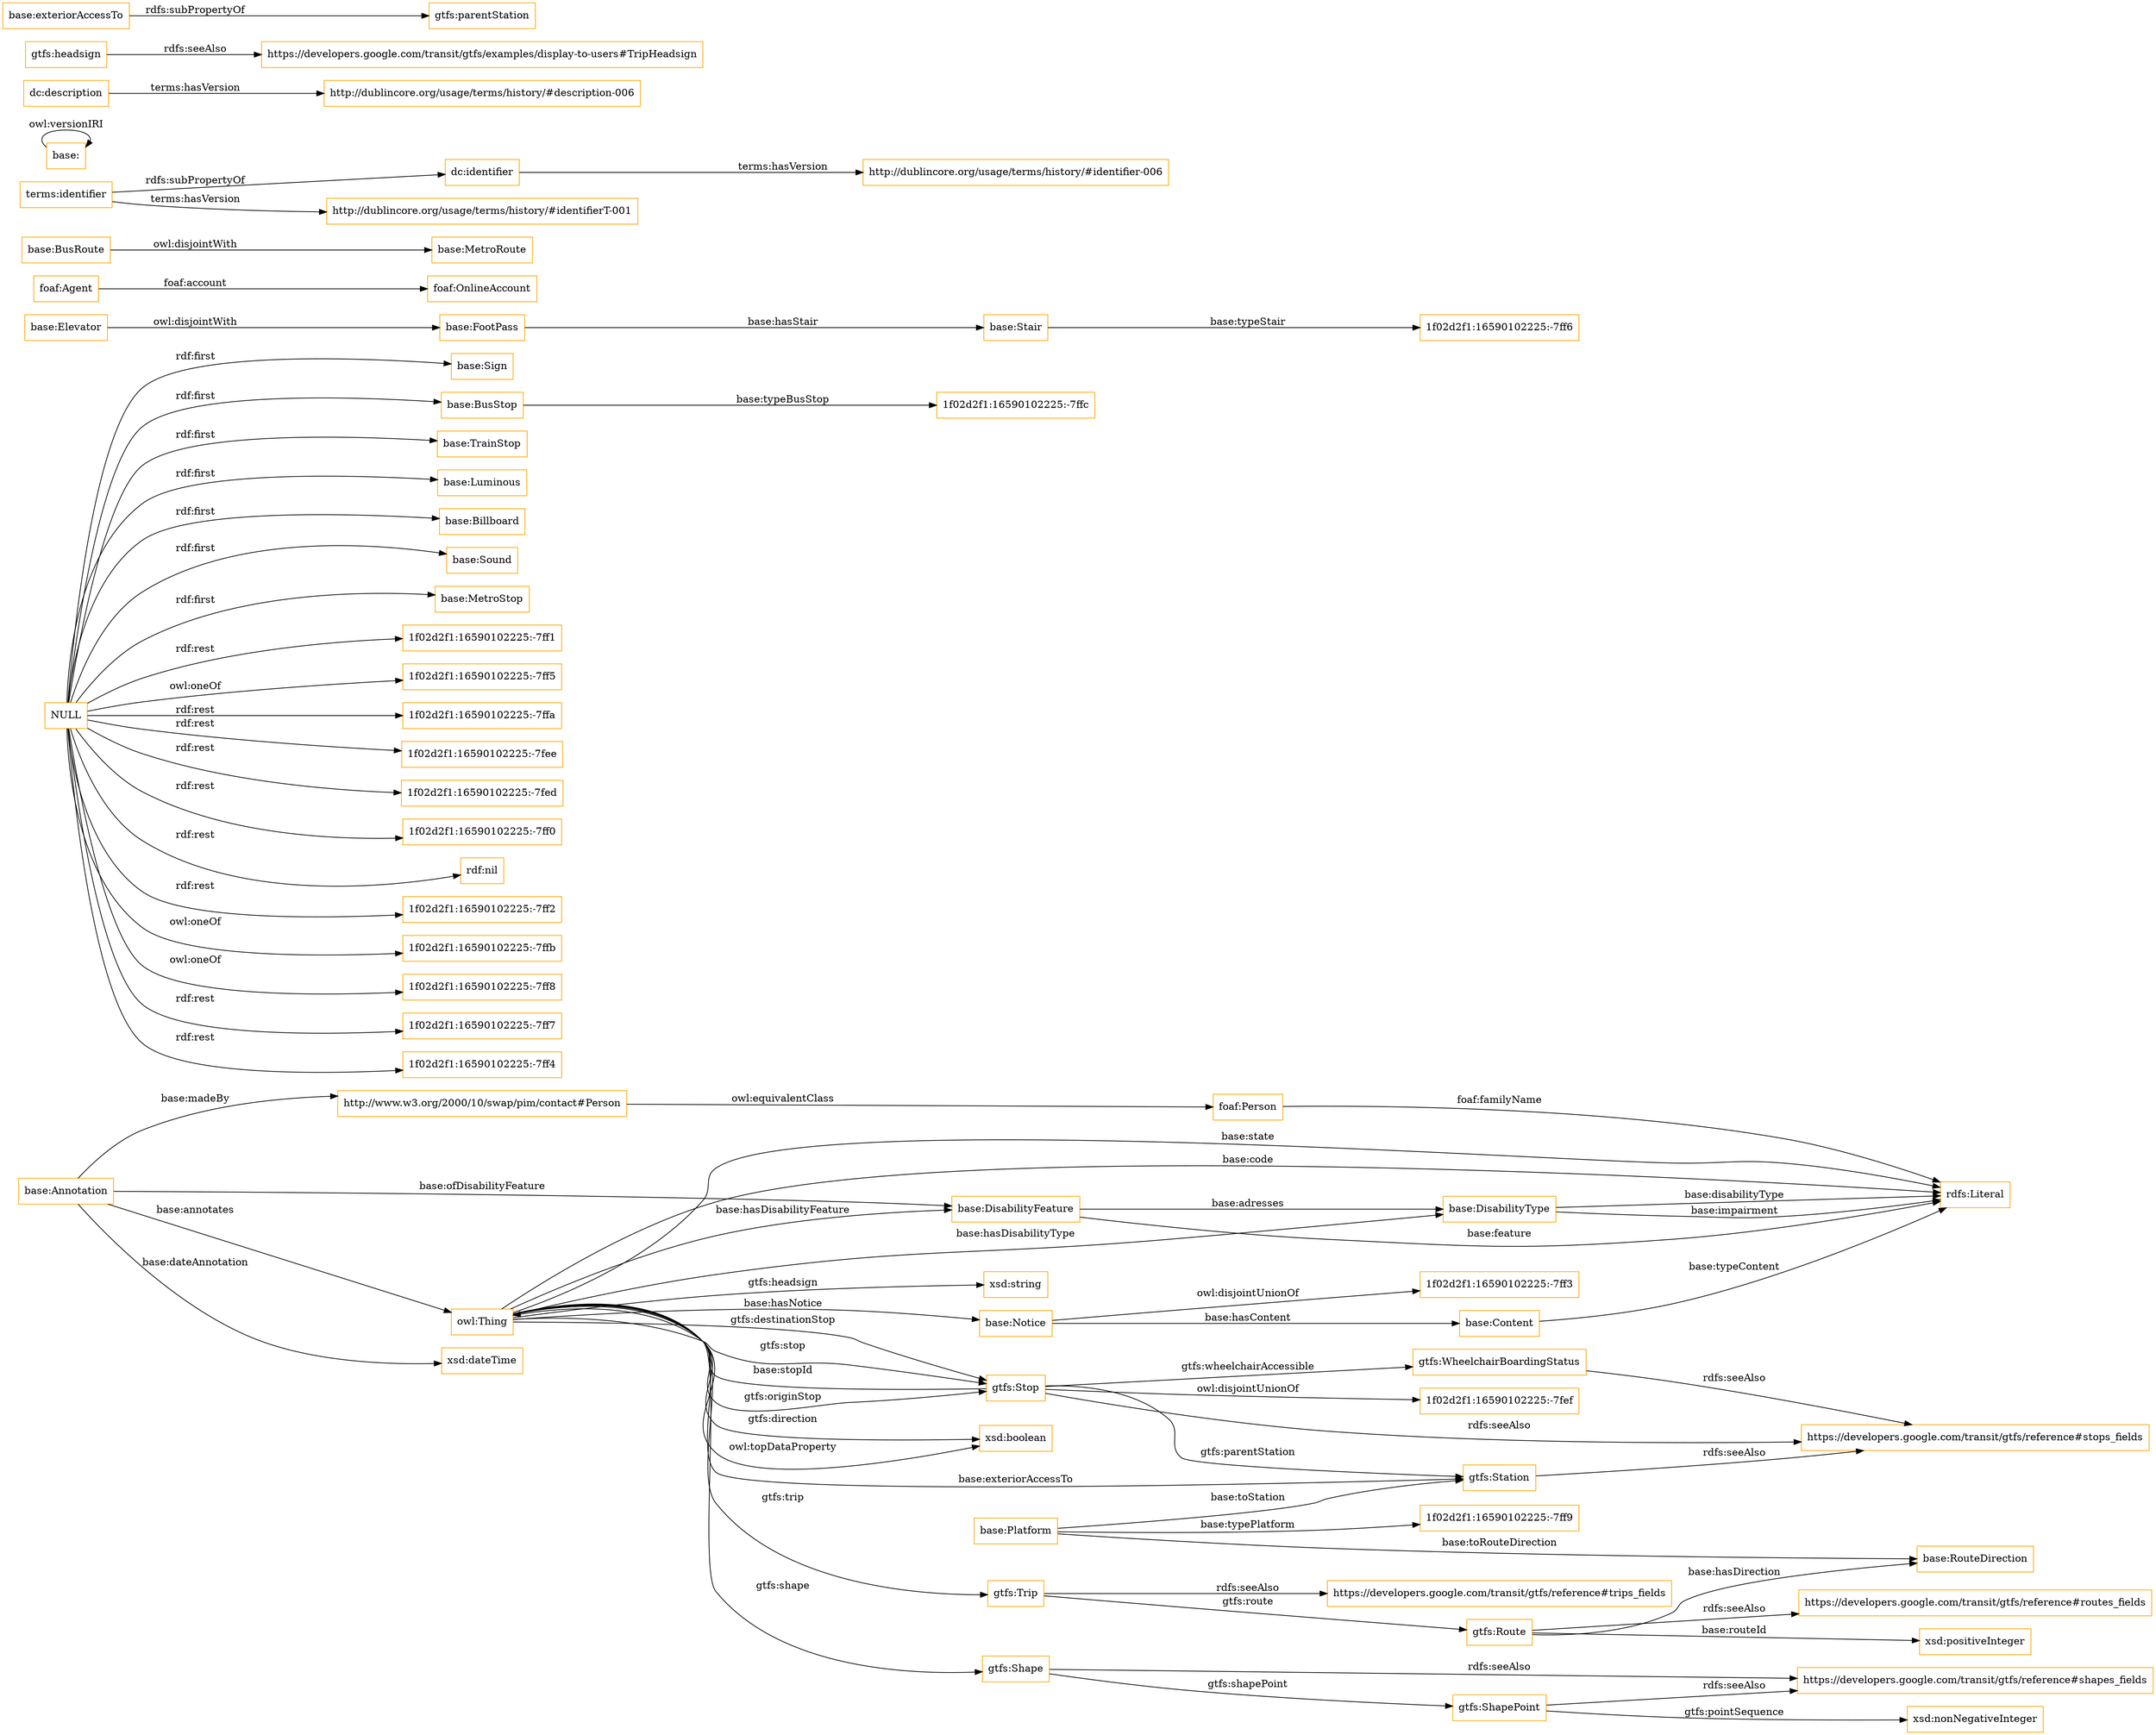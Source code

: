 digraph ar2dtool_diagram { 
rankdir=LR;
size="1501"
node [shape = rectangle, color="orange"]; "base:Annotation" "base:Sign" "http://www.w3.org/2000/10/swap/pim/contact#Person" "base:Elevator" "foaf:Agent" "base:Stair" "gtfs:Station" "base:BusStop" "base:DisabilityFeature" "base:BusRoute" "base:Platform" "base:Content" "gtfs:WheelchairBoardingStatus" "base:TrainStop" "base:Luminous" "base:Billboard" "gtfs:Shape" "base:RouteDirection" "foaf:OnlineAccount" "gtfs:Trip" "base:Sound" "base:MetroStop" "base:Notice" "base:FootPass" "foaf:Person" "gtfs:Stop" "gtfs:ShapePoint" "base:MetroRoute" "gtfs:Route" "base:DisabilityType" ; /*classes style*/
	"gtfs:Shape" -> "https://developers.google.com/transit/gtfs/reference#shapes_fields" [ label = "rdfs:seeAlso" ];
	"dc:identifier" -> "http://dublincore.org/usage/terms/history/#identifier-006" [ label = "terms:hasVersion" ];
	"gtfs:ShapePoint" -> "https://developers.google.com/transit/gtfs/reference#shapes_fields" [ label = "rdfs:seeAlso" ];
	"gtfs:Trip" -> "https://developers.google.com/transit/gtfs/reference#trips_fields" [ label = "rdfs:seeAlso" ];
	"base:" -> "base:" [ label = "owl:versionIRI" ];
	"dc:description" -> "http://dublincore.org/usage/terms/history/#description-006" [ label = "terms:hasVersion" ];
	"gtfs:headsign" -> "https://developers.google.com/transit/gtfs/examples/display-to-users#TripHeadsign" [ label = "rdfs:seeAlso" ];
	"base:exteriorAccessTo" -> "gtfs:parentStation" [ label = "rdfs:subPropertyOf" ];
	"terms:identifier" -> "dc:identifier" [ label = "rdfs:subPropertyOf" ];
	"terms:identifier" -> "http://dublincore.org/usage/terms/history/#identifierT-001" [ label = "terms:hasVersion" ];
	"gtfs:Stop" -> "https://developers.google.com/transit/gtfs/reference#stops_fields" [ label = "rdfs:seeAlso" ];
	"gtfs:Stop" -> "1f02d2f1:16590102225:-7fef" [ label = "owl:disjointUnionOf" ];
	"base:Elevator" -> "base:FootPass" [ label = "owl:disjointWith" ];
	"gtfs:Station" -> "https://developers.google.com/transit/gtfs/reference#stops_fields" [ label = "rdfs:seeAlso" ];
	"NULL" -> "1f02d2f1:16590102225:-7ff1" [ label = "rdf:rest" ];
	"NULL" -> "1f02d2f1:16590102225:-7ff5" [ label = "owl:oneOf" ];
	"NULL" -> "1f02d2f1:16590102225:-7ffa" [ label = "rdf:rest" ];
	"NULL" -> "1f02d2f1:16590102225:-7fee" [ label = "rdf:rest" ];
	"NULL" -> "1f02d2f1:16590102225:-7fed" [ label = "rdf:rest" ];
	"NULL" -> "base:BusStop" [ label = "rdf:first" ];
	"NULL" -> "1f02d2f1:16590102225:-7ff0" [ label = "rdf:rest" ];
	"NULL" -> "base:Luminous" [ label = "rdf:first" ];
	"NULL" -> "base:Billboard" [ label = "rdf:first" ];
	"NULL" -> "base:Sound" [ label = "rdf:first" ];
	"NULL" -> "base:Sign" [ label = "rdf:first" ];
	"NULL" -> "base:MetroStop" [ label = "rdf:first" ];
	"NULL" -> "rdf:nil" [ label = "rdf:rest" ];
	"NULL" -> "1f02d2f1:16590102225:-7ff2" [ label = "rdf:rest" ];
	"NULL" -> "1f02d2f1:16590102225:-7ffb" [ label = "owl:oneOf" ];
	"NULL" -> "1f02d2f1:16590102225:-7ff8" [ label = "owl:oneOf" ];
	"NULL" -> "base:TrainStop" [ label = "rdf:first" ];
	"NULL" -> "1f02d2f1:16590102225:-7ff7" [ label = "rdf:rest" ];
	"NULL" -> "1f02d2f1:16590102225:-7ff4" [ label = "rdf:rest" ];
	"base:BusRoute" -> "base:MetroRoute" [ label = "owl:disjointWith" ];
	"http://www.w3.org/2000/10/swap/pim/contact#Person" -> "foaf:Person" [ label = "owl:equivalentClass" ];
	"base:Notice" -> "1f02d2f1:16590102225:-7ff3" [ label = "owl:disjointUnionOf" ];
	"gtfs:Route" -> "https://developers.google.com/transit/gtfs/reference#routes_fields" [ label = "rdfs:seeAlso" ];
	"gtfs:WheelchairBoardingStatus" -> "https://developers.google.com/transit/gtfs/reference#stops_fields" [ label = "rdfs:seeAlso" ];
	"base:BusStop" -> "1f02d2f1:16590102225:-7ffc" [ label = "base:typeBusStop" ];
	"base:DisabilityType" -> "rdfs:Literal" [ label = "base:disabilityType" ];
	"owl:Thing" -> "base:DisabilityType" [ label = "base:hasDisabilityType" ];
	"gtfs:ShapePoint" -> "xsd:nonNegativeInteger" [ label = "gtfs:pointSequence" ];
	"base:Platform" -> "gtfs:Station" [ label = "base:toStation" ];
	"base:Platform" -> "base:RouteDirection" [ label = "base:toRouteDirection" ];
	"owl:Thing" -> "rdfs:Literal" [ label = "base:state" ];
	"gtfs:Stop" -> "gtfs:Station" [ label = "gtfs:parentStation" ];
	"gtfs:Stop" -> "owl:Thing" [ label = "base:stopId" ];
	"base:Platform" -> "1f02d2f1:16590102225:-7ff9" [ label = "base:typePlatform" ];
	"owl:Thing" -> "rdfs:Literal" [ label = "base:code" ];
	"foaf:Person" -> "rdfs:Literal" [ label = "foaf:familyName" ];
	"base:DisabilityType" -> "rdfs:Literal" [ label = "base:impairment" ];
	"gtfs:Shape" -> "gtfs:ShapePoint" [ label = "gtfs:shapePoint" ];
	"owl:Thing" -> "gtfs:Stop" [ label = "gtfs:originStop" ];
	"owl:Thing" -> "gtfs:Trip" [ label = "gtfs:trip" ];
	"base:Stair" -> "1f02d2f1:16590102225:-7ff6" [ label = "base:typeStair" ];
	"owl:Thing" -> "xsd:boolean" [ label = "gtfs:direction" ];
	"owl:Thing" -> "gtfs:Shape" [ label = "gtfs:shape" ];
	"base:Annotation" -> "xsd:dateTime" [ label = "base:dateAnnotation" ];
	"owl:Thing" -> "gtfs:Stop" [ label = "gtfs:destinationStop" ];
	"base:FootPass" -> "base:Stair" [ label = "base:hasStair" ];
	"gtfs:Stop" -> "gtfs:WheelchairBoardingStatus" [ label = "gtfs:wheelchairAccessible" ];
	"base:Annotation" -> "owl:Thing" [ label = "base:annotates" ];
	"owl:Thing" -> "gtfs:Stop" [ label = "gtfs:stop" ];
	"base:Content" -> "rdfs:Literal" [ label = "base:typeContent" ];
	"base:DisabilityFeature" -> "base:DisabilityType" [ label = "base:adresses" ];
	"base:Annotation" -> "http://www.w3.org/2000/10/swap/pim/contact#Person" [ label = "base:madeBy" ];
	"owl:Thing" -> "base:Notice" [ label = "base:hasNotice" ];
	"foaf:Agent" -> "foaf:OnlineAccount" [ label = "foaf:account" ];
	"base:DisabilityFeature" -> "rdfs:Literal" [ label = "base:feature" ];
	"base:Annotation" -> "base:DisabilityFeature" [ label = "base:ofDisabilityFeature" ];
	"gtfs:Route" -> "base:RouteDirection" [ label = "base:hasDirection" ];
	"gtfs:Route" -> "xsd:positiveInteger" [ label = "base:routeId" ];
	"gtfs:Trip" -> "gtfs:Route" [ label = "gtfs:route" ];
	"owl:Thing" -> "gtfs:Station" [ label = "base:exteriorAccessTo" ];
	"owl:Thing" -> "xsd:boolean" [ label = "owl:topDataProperty" ];
	"owl:Thing" -> "xsd:string" [ label = "gtfs:headsign" ];
	"base:Notice" -> "base:Content" [ label = "base:hasContent" ];
	"owl:Thing" -> "base:DisabilityFeature" [ label = "base:hasDisabilityFeature" ];

}
